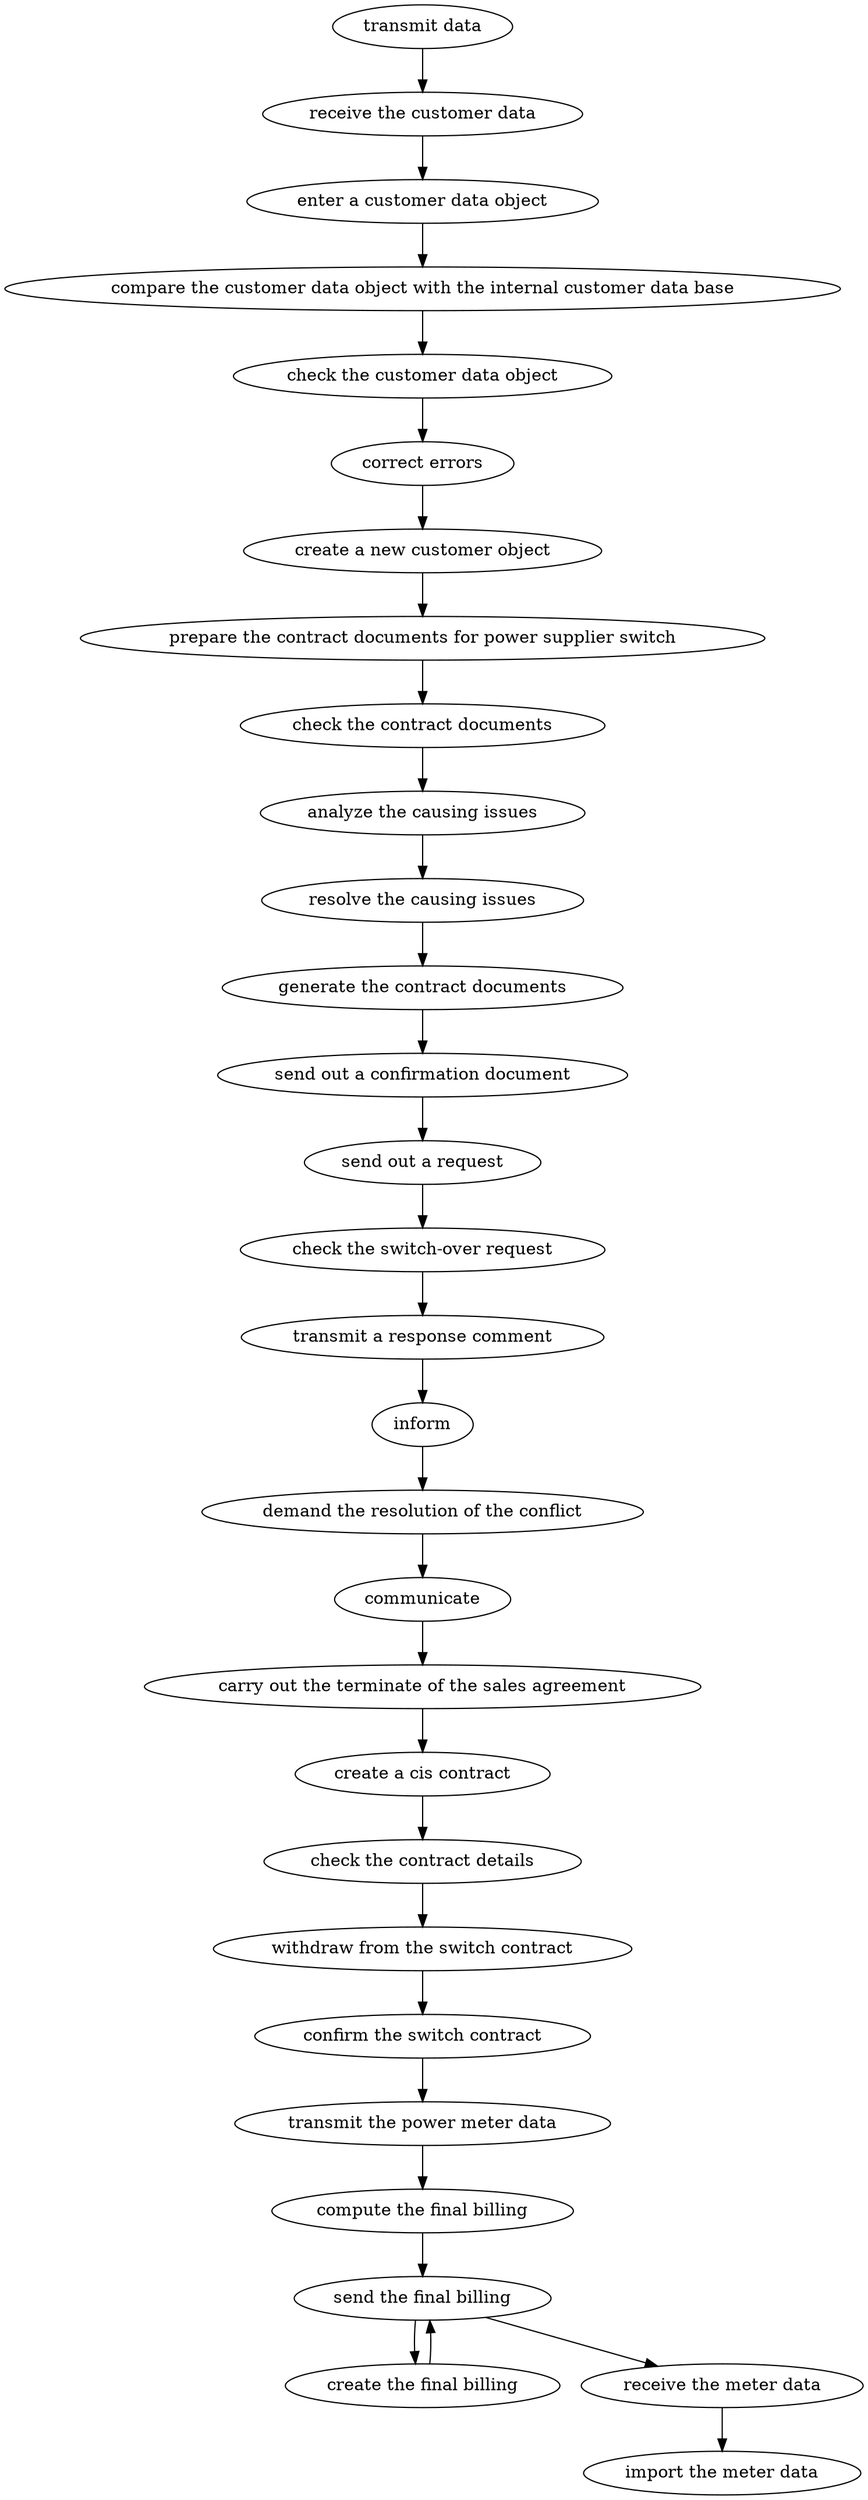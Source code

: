 strict digraph "doc-2.2" {
	graph [name="doc-2.2"];
	"transmit data"	[attrs="{'type': 'Activity', 'label': 'transmit data'}"];
	"receive the customer data"	[attrs="{'type': 'Activity', 'label': 'receive the customer data'}"];
	"transmit data" -> "receive the customer data"	[attrs="{'type': 'flow', 'label': 'flow'}"];
	"enter a customer data object"	[attrs="{'type': 'Activity', 'label': 'enter a customer data object'}"];
	"receive the customer data" -> "enter a customer data object"	[attrs="{'type': 'flow', 'label': 'flow'}"];
	"compare the customer data object with the internal customer data base"	[attrs="{'type': 'Activity', 'label': 'compare the customer data object with the internal customer data base'}"];
	"enter a customer data object" -> "compare the customer data object with the internal customer data base"	[attrs="{'type': 'flow', 'label': 'flow'}"];
	"check the customer data object"	[attrs="{'type': 'Activity', 'label': 'check the customer data object'}"];
	"compare the customer data object with the internal customer data base" -> "check the customer data object"	[attrs="{'type': 'flow', 'label': 'flow'}"];
	"correct errors"	[attrs="{'type': 'Activity', 'label': 'correct errors'}"];
	"check the customer data object" -> "correct errors"	[attrs="{'type': 'flow', 'label': 'flow'}"];
	"create a new customer object"	[attrs="{'type': 'Activity', 'label': 'create a new customer object'}"];
	"correct errors" -> "create a new customer object"	[attrs="{'type': 'flow', 'label': 'flow'}"];
	"prepare the contract documents for power supplier switch"	[attrs="{'type': 'Activity', 'label': 'prepare the contract documents for power supplier switch'}"];
	"create a new customer object" -> "prepare the contract documents for power supplier switch"	[attrs="{'type': 'flow', 'label': 'flow'}"];
	"check the contract documents"	[attrs="{'type': 'Activity', 'label': 'check the contract documents'}"];
	"prepare the contract documents for power supplier switch" -> "check the contract documents"	[attrs="{'type': 'flow', 'label': 'flow'}"];
	"analyze the causing issues"	[attrs="{'type': 'Activity', 'label': 'analyze the causing issues'}"];
	"check the contract documents" -> "analyze the causing issues"	[attrs="{'type': 'flow', 'label': 'flow'}"];
	"resolve the causing issues"	[attrs="{'type': 'Activity', 'label': 'resolve the causing issues'}"];
	"analyze the causing issues" -> "resolve the causing issues"	[attrs="{'type': 'flow', 'label': 'flow'}"];
	"generate the contract documents"	[attrs="{'type': 'Activity', 'label': 'generate the contract documents'}"];
	"resolve the causing issues" -> "generate the contract documents"	[attrs="{'type': 'flow', 'label': 'flow'}"];
	"send out a confirmation document"	[attrs="{'type': 'Activity', 'label': 'send out a confirmation document'}"];
	"generate the contract documents" -> "send out a confirmation document"	[attrs="{'type': 'flow', 'label': 'flow'}"];
	"send out a request"	[attrs="{'type': 'Activity', 'label': 'send out a request'}"];
	"send out a confirmation document" -> "send out a request"	[attrs="{'type': 'flow', 'label': 'flow'}"];
	"check the switch-over request"	[attrs="{'type': 'Activity', 'label': 'check the switch-over request'}"];
	"send out a request" -> "check the switch-over request"	[attrs="{'type': 'flow', 'label': 'flow'}"];
	"transmit a response comment"	[attrs="{'type': 'Activity', 'label': 'transmit a response comment'}"];
	"check the switch-over request" -> "transmit a response comment"	[attrs="{'type': 'flow', 'label': 'flow'}"];
	inform	[attrs="{'type': 'Activity', 'label': 'inform'}"];
	"transmit a response comment" -> inform	[attrs="{'type': 'flow', 'label': 'flow'}"];
	"demand the resolution of the conflict"	[attrs="{'type': 'Activity', 'label': 'demand the resolution of the conflict'}"];
	inform -> "demand the resolution of the conflict"	[attrs="{'type': 'flow', 'label': 'flow'}"];
	communicate	[attrs="{'type': 'Activity', 'label': 'communicate'}"];
	"demand the resolution of the conflict" -> communicate	[attrs="{'type': 'flow', 'label': 'flow'}"];
	"carry out the terminate of the sales agreement"	[attrs="{'type': 'Activity', 'label': 'carry out the terminate of the sales agreement'}"];
	communicate -> "carry out the terminate of the sales agreement"	[attrs="{'type': 'flow', 'label': 'flow'}"];
	"create a cis contract"	[attrs="{'type': 'Activity', 'label': 'create a cis contract'}"];
	"carry out the terminate of the sales agreement" -> "create a cis contract"	[attrs="{'type': 'flow', 'label': 'flow'}"];
	"check the contract details"	[attrs="{'type': 'Activity', 'label': 'check the contract details'}"];
	"create a cis contract" -> "check the contract details"	[attrs="{'type': 'flow', 'label': 'flow'}"];
	"withdraw from the switch contract"	[attrs="{'type': 'Activity', 'label': 'withdraw from the switch contract'}"];
	"check the contract details" -> "withdraw from the switch contract"	[attrs="{'type': 'flow', 'label': 'flow'}"];
	"confirm the switch contract"	[attrs="{'type': 'Activity', 'label': 'confirm the switch contract'}"];
	"withdraw from the switch contract" -> "confirm the switch contract"	[attrs="{'type': 'flow', 'label': 'flow'}"];
	"transmit the power meter data"	[attrs="{'type': 'Activity', 'label': 'transmit the power meter data'}"];
	"confirm the switch contract" -> "transmit the power meter data"	[attrs="{'type': 'flow', 'label': 'flow'}"];
	"compute the final billing"	[attrs="{'type': 'Activity', 'label': 'compute the final billing'}"];
	"transmit the power meter data" -> "compute the final billing"	[attrs="{'type': 'flow', 'label': 'flow'}"];
	"send the final billing"	[attrs="{'type': 'Activity', 'label': 'send the final billing'}"];
	"compute the final billing" -> "send the final billing"	[attrs="{'type': 'flow', 'label': 'flow'}"];
	"create the final billing"	[attrs="{'type': 'Activity', 'label': 'create the final billing'}"];
	"send the final billing" -> "create the final billing"	[attrs="{'type': 'flow', 'label': 'flow'}"];
	"receive the meter data"	[attrs="{'type': 'Activity', 'label': 'receive the meter data'}"];
	"send the final billing" -> "receive the meter data"	[attrs="{'type': 'flow', 'label': 'flow'}"];
	"create the final billing" -> "send the final billing"	[attrs="{'type': 'flow', 'label': 'flow'}"];
	"import the meter data"	[attrs="{'type': 'Activity', 'label': 'import the meter data'}"];
	"receive the meter data" -> "import the meter data"	[attrs="{'type': 'flow', 'label': 'flow'}"];
}
